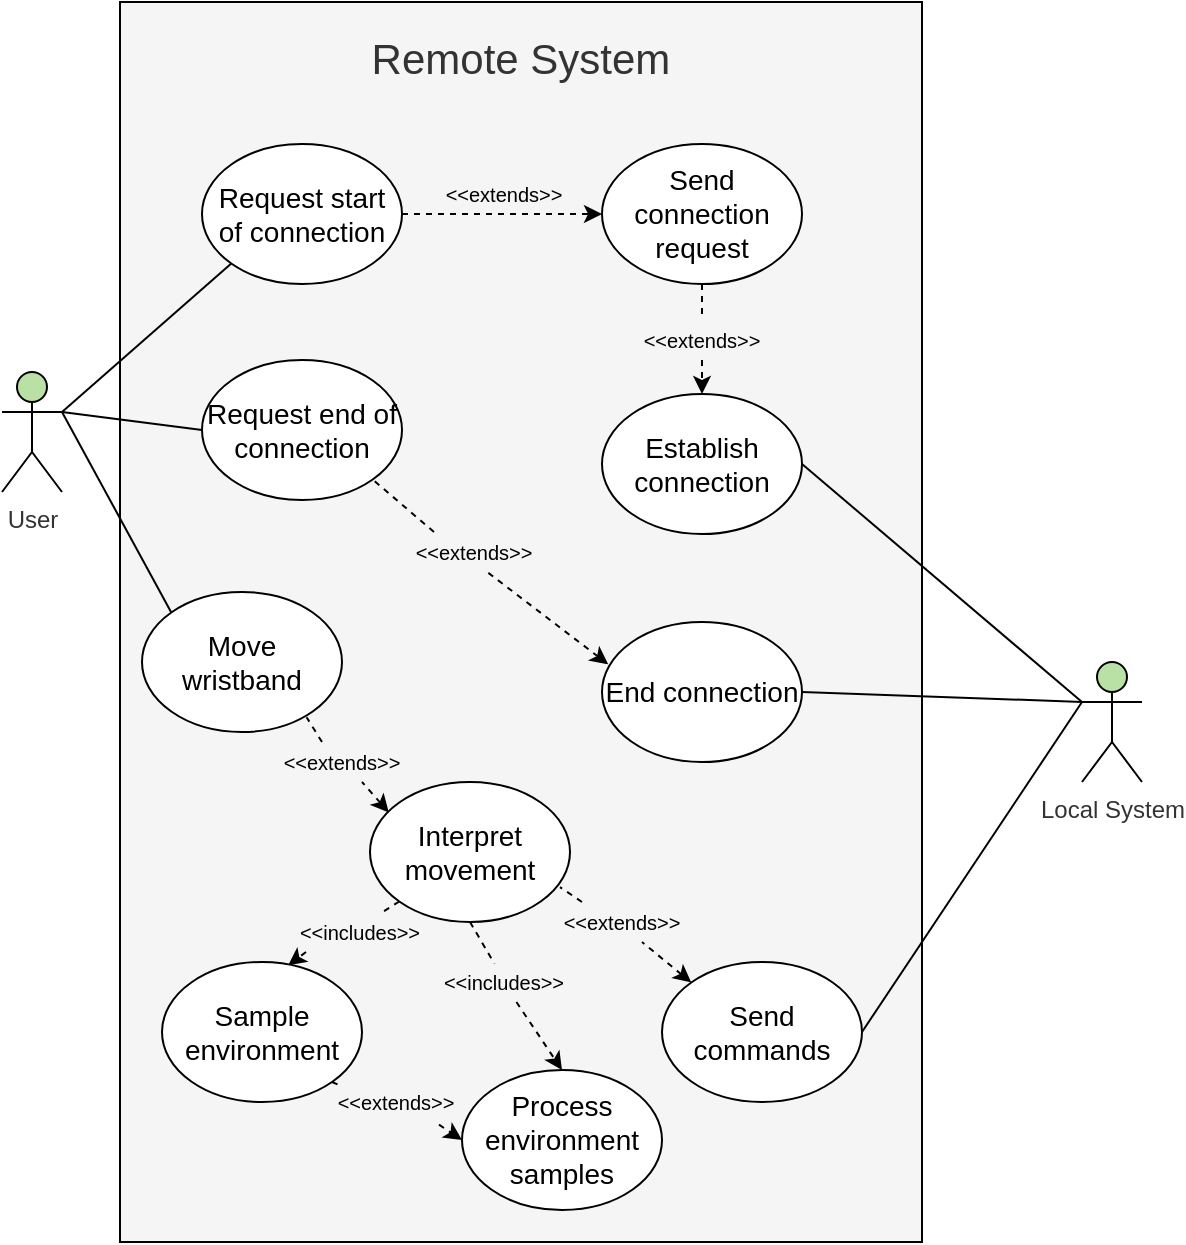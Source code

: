 <mxfile version="13.8.8" type="device"><diagram id="yKY5zshY0Kf7v4aiKJ1z" name="Page-1"><mxGraphModel dx="1028" dy="766" grid="1" gridSize="10" guides="1" tooltips="1" connect="1" arrows="1" fold="1" page="1" pageScale="1" pageWidth="827" pageHeight="1169" math="0" shadow="0"><root><mxCell id="0"/><mxCell id="1" parent="0"/><mxCell id="ve_7SEL8PCiMIM_TJXDD-1" value="Remote System" style="rounded=0;whiteSpace=wrap;html=1;fontSize=21;verticalAlign=top;spacingTop=9;fillColor=#f5f5f5;fontColor=#333333;" parent="1" vertex="1"><mxGeometry x="239" y="240" width="401" height="620" as="geometry"/></mxCell><mxCell id="ve_7SEL8PCiMIM_TJXDD-13" style="rounded=0;orthogonalLoop=1;jettySize=auto;html=1;exitX=1;exitY=0.333;exitDx=0;exitDy=0;exitPerimeter=0;fontSize=14;endArrow=none;endFill=0;entryX=0;entryY=1;entryDx=0;entryDy=0;" parent="1" source="ve_7SEL8PCiMIM_TJXDD-2" target="o55pCbXVIpGo-Sqkadxh-1" edge="1"><mxGeometry relative="1" as="geometry"><mxPoint x="210" y="330" as="targetPoint"/></mxGeometry></mxCell><mxCell id="o55pCbXVIpGo-Sqkadxh-20" style="edgeStyle=none;rounded=0;orthogonalLoop=1;jettySize=auto;html=1;exitX=1;exitY=0.333;exitDx=0;exitDy=0;exitPerimeter=0;entryX=0;entryY=0;entryDx=0;entryDy=0;startArrow=none;startFill=0;endArrow=none;endFill=0;" parent="1" source="ve_7SEL8PCiMIM_TJXDD-2" target="o55pCbXVIpGo-Sqkadxh-19" edge="1"><mxGeometry relative="1" as="geometry"/></mxCell><mxCell id="o55pCbXVIpGo-Sqkadxh-30" style="edgeStyle=none;rounded=0;orthogonalLoop=1;jettySize=auto;html=1;exitX=1;exitY=0.333;exitDx=0;exitDy=0;exitPerimeter=0;entryX=0;entryY=0.5;entryDx=0;entryDy=0;startArrow=none;startFill=0;endArrow=none;endFill=0;" parent="1" source="ve_7SEL8PCiMIM_TJXDD-2" target="o55pCbXVIpGo-Sqkadxh-29" edge="1"><mxGeometry relative="1" as="geometry"/></mxCell><mxCell id="ve_7SEL8PCiMIM_TJXDD-2" value="User" style="shape=umlActor;verticalLabelPosition=bottom;verticalAlign=top;html=1;outlineConnect=0;fontColor=#333333;fillColor=#B9E0A5;" parent="1" vertex="1"><mxGeometry x="180" y="425" width="30" height="60" as="geometry"/></mxCell><mxCell id="o55pCbXVIpGo-Sqkadxh-8" style="rounded=0;orthogonalLoop=1;jettySize=auto;html=1;entryX=0;entryY=0.5;entryDx=0;entryDy=0;dashed=1;endArrow=classic;endFill=1;startArrow=none;startFill=0;" parent="1" source="o55pCbXVIpGo-Sqkadxh-1" target="o55pCbXVIpGo-Sqkadxh-7" edge="1"><mxGeometry relative="1" as="geometry"/></mxCell><mxCell id="o55pCbXVIpGo-Sqkadxh-1" value="Request start of connection" style="ellipse;whiteSpace=wrap;html=1;fontSize=14;" parent="1" vertex="1"><mxGeometry x="280" y="311" width="100" height="70" as="geometry"/></mxCell><mxCell id="o55pCbXVIpGo-Sqkadxh-31" style="edgeStyle=none;rounded=0;orthogonalLoop=1;jettySize=auto;html=1;exitX=1;exitY=0.5;exitDx=0;exitDy=0;entryX=0;entryY=0.333;entryDx=0;entryDy=0;entryPerimeter=0;startArrow=none;startFill=0;endArrow=none;endFill=0;" parent="1" source="aQ3ioETL32njQQq4pOeH-1" target="o55pCbXVIpGo-Sqkadxh-12" edge="1"><mxGeometry relative="1" as="geometry"/></mxCell><mxCell id="aQ3ioETL32njQQq4pOeH-3" style="rounded=0;orthogonalLoop=1;jettySize=auto;html=1;entryX=0.5;entryY=0;entryDx=0;entryDy=0;dashed=1;" edge="1" parent="1" source="aQ3ioETL32njQQq4pOeH-4" target="aQ3ioETL32njQQq4pOeH-1"><mxGeometry relative="1" as="geometry"/></mxCell><mxCell id="o55pCbXVIpGo-Sqkadxh-7" value="Send connection request" style="ellipse;whiteSpace=wrap;html=1;fontSize=14;" parent="1" vertex="1"><mxGeometry x="480" y="311" width="100" height="70" as="geometry"/></mxCell><mxCell id="o55pCbXVIpGo-Sqkadxh-13" style="edgeStyle=none;rounded=0;orthogonalLoop=1;jettySize=auto;html=1;exitX=1;exitY=0.5;exitDx=0;exitDy=0;entryX=0;entryY=0.333;entryDx=0;entryDy=0;entryPerimeter=0;endArrow=none;endFill=0;" parent="1" source="o55pCbXVIpGo-Sqkadxh-11" target="o55pCbXVIpGo-Sqkadxh-12" edge="1"><mxGeometry relative="1" as="geometry"/></mxCell><mxCell id="o55pCbXVIpGo-Sqkadxh-22" style="edgeStyle=none;rounded=0;orthogonalLoop=1;jettySize=auto;html=1;exitX=0;exitY=0;exitDx=0;exitDy=0;entryX=0.95;entryY=0.751;entryDx=0;entryDy=0;startArrow=none;startFill=0;endArrow=none;endFill=0;dashed=1;entryPerimeter=0;" parent="1" source="o55pCbXVIpGo-Sqkadxh-23" target="o55pCbXVIpGo-Sqkadxh-21" edge="1"><mxGeometry relative="1" as="geometry"/></mxCell><mxCell id="o55pCbXVIpGo-Sqkadxh-11" value="Send commands" style="ellipse;whiteSpace=wrap;html=1;fontSize=14;" parent="1" vertex="1"><mxGeometry x="510" y="720" width="100" height="70" as="geometry"/></mxCell><mxCell id="o55pCbXVIpGo-Sqkadxh-12" value="Local System" style="shape=umlActor;verticalLabelPosition=bottom;verticalAlign=top;html=1;outlineConnect=0;fontColor=#333333;fillColor=#B9E0A5;" parent="1" vertex="1"><mxGeometry x="720" y="570" width="30" height="60" as="geometry"/></mxCell><mxCell id="o55pCbXVIpGo-Sqkadxh-18" value="&amp;lt;&amp;lt;extends&amp;gt;&amp;gt;" style="text;html=1;strokeColor=none;fillColor=none;align=center;verticalAlign=middle;whiteSpace=wrap;rounded=0;fontSize=10;rotation=0;" parent="1" vertex="1"><mxGeometry x="410.5" y="326" width="40" height="20" as="geometry"/></mxCell><mxCell id="o55pCbXVIpGo-Sqkadxh-19" value="Move wristband" style="ellipse;whiteSpace=wrap;html=1;fontSize=14;" parent="1" vertex="1"><mxGeometry x="250" y="535" width="100" height="70" as="geometry"/></mxCell><mxCell id="o55pCbXVIpGo-Sqkadxh-26" style="edgeStyle=none;rounded=0;orthogonalLoop=1;jettySize=auto;html=1;exitX=0.25;exitY=0;exitDx=0;exitDy=0;entryX=0.823;entryY=0.895;entryDx=0;entryDy=0;entryPerimeter=0;dashed=1;startArrow=none;startFill=0;endArrow=none;endFill=0;" parent="1" source="o55pCbXVIpGo-Sqkadxh-27" target="o55pCbXVIpGo-Sqkadxh-19" edge="1"><mxGeometry relative="1" as="geometry"/></mxCell><mxCell id="aQ3ioETL32njQQq4pOeH-8" style="edgeStyle=none;rounded=0;orthogonalLoop=1;jettySize=auto;html=1;entryX=0.5;entryY=0;entryDx=0;entryDy=0;dashed=1;startArrow=none;startFill=0;endArrow=classic;endFill=1;" edge="1" parent="1" source="aQ3ioETL32njQQq4pOeH-9" target="aQ3ioETL32njQQq4pOeH-7"><mxGeometry relative="1" as="geometry"/></mxCell><mxCell id="aQ3ioETL32njQQq4pOeH-16" style="edgeStyle=none;rounded=0;orthogonalLoop=1;jettySize=auto;html=1;exitX=0;exitY=1;exitDx=0;exitDy=0;entryX=0.631;entryY=0.024;entryDx=0;entryDy=0;entryPerimeter=0;dashed=1;startArrow=none;startFill=0;endArrow=classic;endFill=1;" edge="1" parent="1" source="aQ3ioETL32njQQq4pOeH-15" target="aQ3ioETL32njQQq4pOeH-6"><mxGeometry relative="1" as="geometry"/></mxCell><mxCell id="o55pCbXVIpGo-Sqkadxh-21" value="Interpret movement" style="ellipse;whiteSpace=wrap;html=1;fontSize=14;" parent="1" vertex="1"><mxGeometry x="364" y="630" width="100" height="70" as="geometry"/></mxCell><mxCell id="o55pCbXVIpGo-Sqkadxh-23" value="&amp;lt;&amp;lt;extends&amp;gt;&amp;gt;" style="text;html=1;strokeColor=none;fillColor=none;align=center;verticalAlign=middle;whiteSpace=wrap;rounded=0;fontSize=10;rotation=0;" parent="1" vertex="1"><mxGeometry x="470" y="690" width="40" height="20" as="geometry"/></mxCell><mxCell id="o55pCbXVIpGo-Sqkadxh-25" style="edgeStyle=none;rounded=0;orthogonalLoop=1;jettySize=auto;html=1;exitX=0;exitY=0;exitDx=0;exitDy=0;startArrow=classic;startFill=1;endArrow=none;endFill=0;dashed=1;entryX=0.75;entryY=1;entryDx=0;entryDy=0;" parent="1" source="o55pCbXVIpGo-Sqkadxh-11" target="o55pCbXVIpGo-Sqkadxh-23" edge="1"><mxGeometry relative="1" as="geometry"><mxPoint x="474.645" y="569.749" as="sourcePoint"/><mxPoint x="470" y="735" as="targetPoint"/></mxGeometry></mxCell><mxCell id="o55pCbXVIpGo-Sqkadxh-27" value="&amp;lt;&amp;lt;extends&amp;gt;&amp;gt;" style="text;html=1;strokeColor=none;fillColor=none;align=center;verticalAlign=middle;whiteSpace=wrap;rounded=0;fontSize=10;rotation=0;" parent="1" vertex="1"><mxGeometry x="330" y="610" width="40" height="20" as="geometry"/></mxCell><mxCell id="o55pCbXVIpGo-Sqkadxh-28" style="edgeStyle=none;rounded=0;orthogonalLoop=1;jettySize=auto;html=1;exitX=0.094;exitY=0.218;exitDx=0;exitDy=0;entryX=0.75;entryY=1;entryDx=0;entryDy=0;dashed=1;startArrow=classic;startFill=1;endArrow=none;endFill=0;exitPerimeter=0;" parent="1" source="o55pCbXVIpGo-Sqkadxh-21" target="o55pCbXVIpGo-Sqkadxh-27" edge="1"><mxGeometry relative="1" as="geometry"><mxPoint x="378.645" y="640.251" as="sourcePoint"/><mxPoint x="360" y="620" as="targetPoint"/></mxGeometry></mxCell><mxCell id="o55pCbXVIpGo-Sqkadxh-29" value="Request end of connection" style="ellipse;whiteSpace=wrap;html=1;fontSize=14;" parent="1" vertex="1"><mxGeometry x="280" y="419" width="100" height="70" as="geometry"/></mxCell><mxCell id="o55pCbXVIpGo-Sqkadxh-34" style="edgeStyle=none;rounded=0;orthogonalLoop=1;jettySize=auto;html=1;exitX=0;exitY=0;exitDx=0;exitDy=0;entryX=1;entryY=1;entryDx=0;entryDy=0;startArrow=none;startFill=0;endArrow=none;endFill=0;dashed=1;" parent="1" source="o55pCbXVIpGo-Sqkadxh-35" target="o55pCbXVIpGo-Sqkadxh-29" edge="1"><mxGeometry relative="1" as="geometry"/></mxCell><mxCell id="o55pCbXVIpGo-Sqkadxh-36" style="edgeStyle=none;rounded=0;orthogonalLoop=1;jettySize=auto;html=1;exitX=1;exitY=0.5;exitDx=0;exitDy=0;entryX=0;entryY=0.333;entryDx=0;entryDy=0;entryPerimeter=0;startArrow=none;startFill=0;endArrow=none;endFill=0;" parent="1" source="o55pCbXVIpGo-Sqkadxh-32" target="o55pCbXVIpGo-Sqkadxh-12" edge="1"><mxGeometry relative="1" as="geometry"/></mxCell><mxCell id="o55pCbXVIpGo-Sqkadxh-32" value="End connection" style="ellipse;whiteSpace=wrap;html=1;fontSize=14;" parent="1" vertex="1"><mxGeometry x="480" y="550" width="100" height="70" as="geometry"/></mxCell><mxCell id="o55pCbXVIpGo-Sqkadxh-35" value="&amp;lt;&amp;lt;extends&amp;gt;&amp;gt;" style="text;html=1;strokeColor=none;fillColor=none;align=center;verticalAlign=middle;whiteSpace=wrap;rounded=0;fontSize=10;rotation=0;" parent="1" vertex="1"><mxGeometry x="396" y="505" width="40" height="20" as="geometry"/></mxCell><mxCell id="o55pCbXVIpGo-Sqkadxh-40" style="edgeStyle=none;rounded=0;orthogonalLoop=1;jettySize=auto;html=1;exitX=0.031;exitY=0.302;exitDx=0;exitDy=0;entryX=0.64;entryY=0.962;entryDx=0;entryDy=0;startArrow=classic;startFill=1;endArrow=none;endFill=0;dashed=1;exitPerimeter=0;entryPerimeter=0;" parent="1" source="o55pCbXVIpGo-Sqkadxh-32" target="o55pCbXVIpGo-Sqkadxh-35" edge="1"><mxGeometry relative="1" as="geometry"><mxPoint x="443.1" y="542.31" as="sourcePoint"/><mxPoint x="399.496" y="474.65" as="targetPoint"/></mxGeometry></mxCell><mxCell id="aQ3ioETL32njQQq4pOeH-1" value="Establish connection" style="ellipse;whiteSpace=wrap;html=1;fontSize=14;" vertex="1" parent="1"><mxGeometry x="480" y="436" width="100" height="70" as="geometry"/></mxCell><mxCell id="aQ3ioETL32njQQq4pOeH-4" value="&amp;lt;&amp;lt;extends&amp;gt;&amp;gt;" style="text;html=1;strokeColor=none;fillColor=none;align=center;verticalAlign=middle;whiteSpace=wrap;rounded=0;fontSize=10;rotation=0;" vertex="1" parent="1"><mxGeometry x="510" y="399" width="40" height="20" as="geometry"/></mxCell><mxCell id="aQ3ioETL32njQQq4pOeH-5" style="rounded=0;orthogonalLoop=1;jettySize=auto;html=1;entryX=0.5;entryY=0;entryDx=0;entryDy=0;dashed=1;endArrow=none;endFill=0;" edge="1" parent="1" source="o55pCbXVIpGo-Sqkadxh-7" target="aQ3ioETL32njQQq4pOeH-4"><mxGeometry relative="1" as="geometry"><mxPoint x="541.926" y="379.99" as="sourcePoint"/><mxPoint x="570" y="460" as="targetPoint"/></mxGeometry></mxCell><mxCell id="aQ3ioETL32njQQq4pOeH-11" style="edgeStyle=none;rounded=0;orthogonalLoop=1;jettySize=auto;html=1;exitX=0.907;exitY=1.067;exitDx=0;exitDy=0;entryX=0;entryY=0.5;entryDx=0;entryDy=0;dashed=1;startArrow=none;startFill=0;endArrow=classic;endFill=1;exitPerimeter=0;" edge="1" parent="1" source="aQ3ioETL32njQQq4pOeH-12" target="aQ3ioETL32njQQq4pOeH-7"><mxGeometry relative="1" as="geometry"/></mxCell><mxCell id="aQ3ioETL32njQQq4pOeH-6" value="Sample environment" style="ellipse;whiteSpace=wrap;html=1;fontSize=14;" vertex="1" parent="1"><mxGeometry x="260" y="720" width="100" height="70" as="geometry"/></mxCell><mxCell id="aQ3ioETL32njQQq4pOeH-7" value="Process environment samples" style="ellipse;whiteSpace=wrap;html=1;fontSize=14;" vertex="1" parent="1"><mxGeometry x="410" y="774" width="100" height="70" as="geometry"/></mxCell><mxCell id="aQ3ioETL32njQQq4pOeH-9" value="&amp;lt;&amp;lt;includes&amp;gt;&amp;gt;" style="text;html=1;strokeColor=none;fillColor=none;align=center;verticalAlign=middle;whiteSpace=wrap;rounded=0;fontSize=10;rotation=0;" vertex="1" parent="1"><mxGeometry x="403.5" y="720" width="54" height="20" as="geometry"/></mxCell><mxCell id="aQ3ioETL32njQQq4pOeH-10" style="edgeStyle=none;rounded=0;orthogonalLoop=1;jettySize=auto;html=1;exitX=0.5;exitY=1;exitDx=0;exitDy=0;entryX=0.421;entryY=0.044;entryDx=0;entryDy=0;dashed=1;startArrow=none;startFill=0;endArrow=none;endFill=0;entryPerimeter=0;" edge="1" parent="1" source="o55pCbXVIpGo-Sqkadxh-21" target="aQ3ioETL32njQQq4pOeH-9"><mxGeometry relative="1" as="geometry"><mxPoint x="414" y="700" as="sourcePoint"/><mxPoint x="430.5" y="760" as="targetPoint"/></mxGeometry></mxCell><mxCell id="aQ3ioETL32njQQq4pOeH-12" value="&amp;lt;&amp;lt;extends&amp;gt;&amp;gt;" style="text;html=1;strokeColor=none;fillColor=none;align=center;verticalAlign=middle;whiteSpace=wrap;rounded=0;fontSize=10;rotation=0;" vertex="1" parent="1"><mxGeometry x="349.5" y="780" width="54" height="20" as="geometry"/></mxCell><mxCell id="aQ3ioETL32njQQq4pOeH-13" style="edgeStyle=none;rounded=0;orthogonalLoop=1;jettySize=auto;html=1;entryX=0.006;entryY=0.106;entryDx=0;entryDy=0;dashed=1;startArrow=none;startFill=0;endArrow=none;endFill=0;entryPerimeter=0;" edge="1" parent="1" target="aQ3ioETL32njQQq4pOeH-12"><mxGeometry relative="1" as="geometry"><mxPoint x="345" y="780" as="sourcePoint"/><mxPoint x="389.5" y="805" as="targetPoint"/></mxGeometry></mxCell><mxCell id="aQ3ioETL32njQQq4pOeH-15" value="&amp;lt;&amp;lt;includes&amp;gt;&amp;gt;" style="text;html=1;strokeColor=none;fillColor=none;align=center;verticalAlign=middle;whiteSpace=wrap;rounded=0;fontSize=10;rotation=0;" vertex="1" parent="1"><mxGeometry x="332" y="695" width="54" height="20" as="geometry"/></mxCell><mxCell id="aQ3ioETL32njQQq4pOeH-17" style="edgeStyle=none;rounded=0;orthogonalLoop=1;jettySize=auto;html=1;exitX=0;exitY=1;exitDx=0;exitDy=0;entryX=0.704;entryY=0.01;entryDx=0;entryDy=0;entryPerimeter=0;dashed=1;startArrow=none;startFill=0;endArrow=none;endFill=0;" edge="1" parent="1" source="o55pCbXVIpGo-Sqkadxh-21" target="aQ3ioETL32njQQq4pOeH-15"><mxGeometry relative="1" as="geometry"><mxPoint x="378.504" y="689.65" as="sourcePoint"/><mxPoint x="339.7" y="726.02" as="targetPoint"/></mxGeometry></mxCell></root></mxGraphModel></diagram></mxfile>